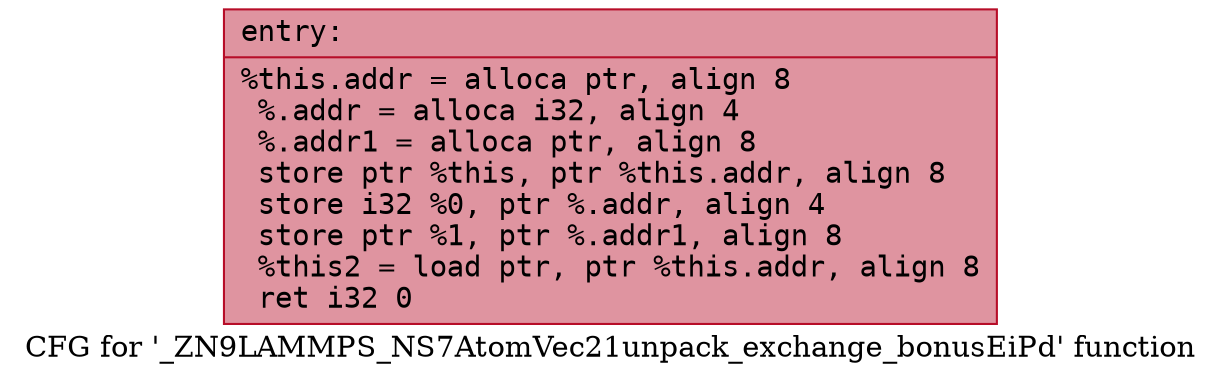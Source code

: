 digraph "CFG for '_ZN9LAMMPS_NS7AtomVec21unpack_exchange_bonusEiPd' function" {
	label="CFG for '_ZN9LAMMPS_NS7AtomVec21unpack_exchange_bonusEiPd' function";

	Node0x55b70115a160 [shape=record,color="#b70d28ff", style=filled, fillcolor="#b70d2870" fontname="Courier",label="{entry:\l|  %this.addr = alloca ptr, align 8\l  %.addr = alloca i32, align 4\l  %.addr1 = alloca ptr, align 8\l  store ptr %this, ptr %this.addr, align 8\l  store i32 %0, ptr %.addr, align 4\l  store ptr %1, ptr %.addr1, align 8\l  %this2 = load ptr, ptr %this.addr, align 8\l  ret i32 0\l}"];
}
